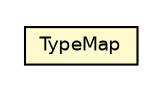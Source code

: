 #!/usr/local/bin/dot
#
# Class diagram 
# Generated by UMLGraph version 5.2 (http://www.umlgraph.org/)
#

digraph G {
	edge [fontname="Helvetica",fontsize=10,labelfontname="Helvetica",labelfontsize=10];
	node [fontname="Helvetica",fontsize=10,shape=plaintext];
	nodesep=0.25;
	ranksep=0.5;
	// chameleon.core.method.exception.TypeMap
	c14258 [label=<<table title="chameleon.core.method.exception.TypeMap" border="0" cellborder="1" cellspacing="0" cellpadding="2" port="p" bgcolor="lemonChiffon" href="./TypeMap.html">
		<tr><td><table border="0" cellspacing="0" cellpadding="1">
<tr><td align="center" balign="center"> TypeMap </td></tr>
		</table></td></tr>
		</table>>, fontname="Helvetica", fontcolor="black", fontsize=9.0];
}

